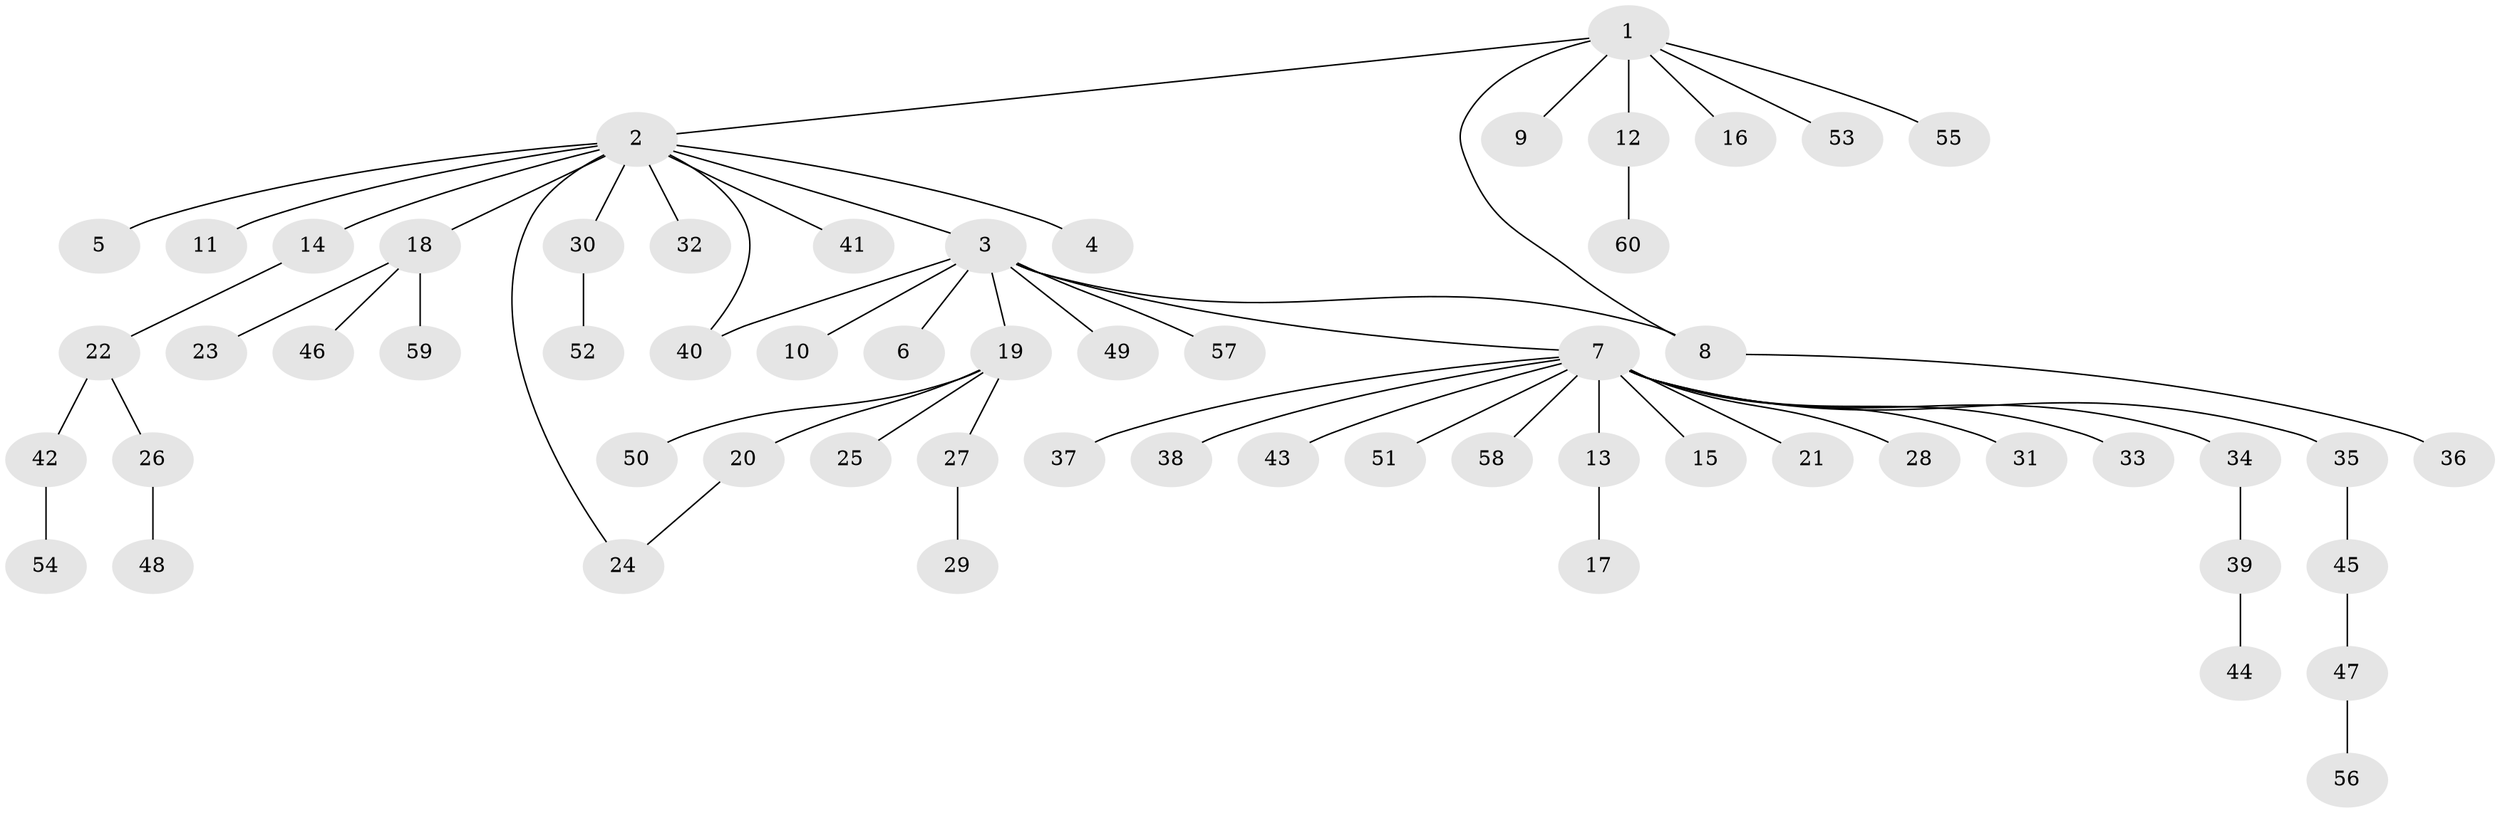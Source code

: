 // coarse degree distribution, {6: 0.023255813953488372, 11: 0.023255813953488372, 8: 0.023255813953488372, 1: 0.6976744186046512, 13: 0.023255813953488372, 2: 0.13953488372093023, 3: 0.046511627906976744, 4: 0.023255813953488372}
// Generated by graph-tools (version 1.1) at 2025/50/03/04/25 22:50:28]
// undirected, 60 vertices, 62 edges
graph export_dot {
  node [color=gray90,style=filled];
  1;
  2;
  3;
  4;
  5;
  6;
  7;
  8;
  9;
  10;
  11;
  12;
  13;
  14;
  15;
  16;
  17;
  18;
  19;
  20;
  21;
  22;
  23;
  24;
  25;
  26;
  27;
  28;
  29;
  30;
  31;
  32;
  33;
  34;
  35;
  36;
  37;
  38;
  39;
  40;
  41;
  42;
  43;
  44;
  45;
  46;
  47;
  48;
  49;
  50;
  51;
  52;
  53;
  54;
  55;
  56;
  57;
  58;
  59;
  60;
  1 -- 2;
  1 -- 8;
  1 -- 9;
  1 -- 12;
  1 -- 16;
  1 -- 53;
  1 -- 55;
  2 -- 3;
  2 -- 4;
  2 -- 5;
  2 -- 11;
  2 -- 14;
  2 -- 18;
  2 -- 24;
  2 -- 30;
  2 -- 32;
  2 -- 40;
  2 -- 41;
  3 -- 6;
  3 -- 7;
  3 -- 8;
  3 -- 10;
  3 -- 19;
  3 -- 40;
  3 -- 49;
  3 -- 57;
  7 -- 13;
  7 -- 15;
  7 -- 21;
  7 -- 28;
  7 -- 31;
  7 -- 33;
  7 -- 34;
  7 -- 35;
  7 -- 37;
  7 -- 38;
  7 -- 43;
  7 -- 51;
  7 -- 58;
  8 -- 36;
  12 -- 60;
  13 -- 17;
  14 -- 22;
  18 -- 23;
  18 -- 46;
  18 -- 59;
  19 -- 20;
  19 -- 25;
  19 -- 27;
  19 -- 50;
  20 -- 24;
  22 -- 26;
  22 -- 42;
  26 -- 48;
  27 -- 29;
  30 -- 52;
  34 -- 39;
  35 -- 45;
  39 -- 44;
  42 -- 54;
  45 -- 47;
  47 -- 56;
}
